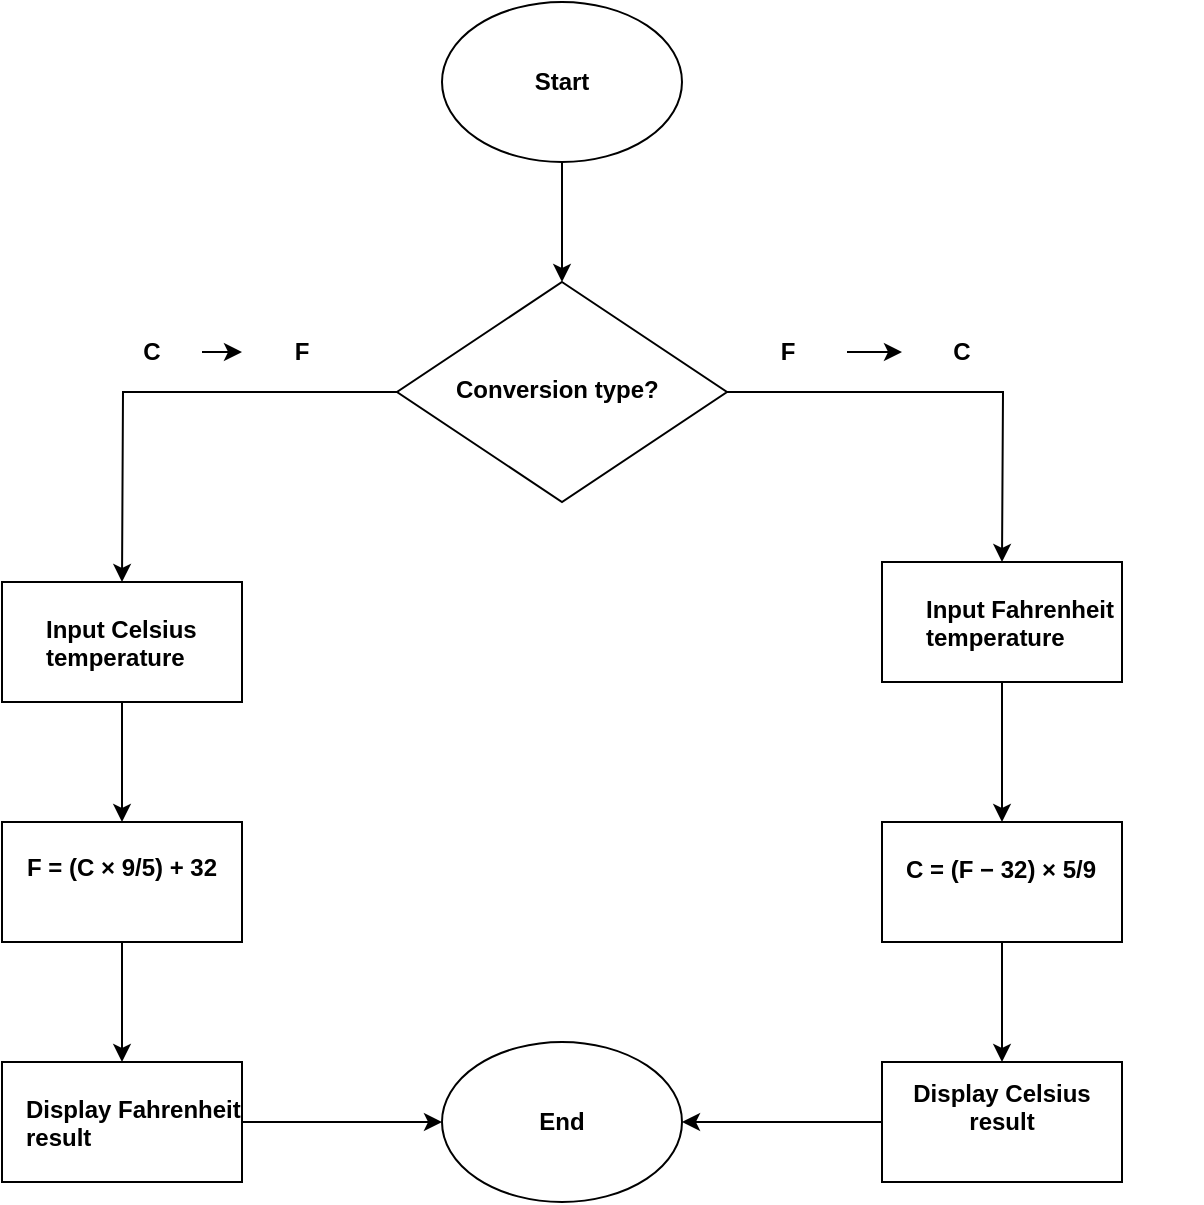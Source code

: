 <mxfile version="28.1.1">
  <diagram name="Trang-1" id="57OtDuVGGtOO1k8ljJCp">
    <mxGraphModel dx="1068" dy="446" grid="1" gridSize="10" guides="1" tooltips="1" connect="1" arrows="1" fold="1" page="1" pageScale="1" pageWidth="827" pageHeight="1169" math="0" shadow="0">
      <root>
        <mxCell id="C4vQ7SFBK7eT4EbtGo5W-0" />
        <mxCell id="C4vQ7SFBK7eT4EbtGo5W-1" parent="C4vQ7SFBK7eT4EbtGo5W-0" />
        <mxCell id="qR8YceTMyiyLwritScN6-1" style="edgeStyle=orthogonalEdgeStyle;rounded=0;orthogonalLoop=1;jettySize=auto;html=1;" edge="1" parent="C4vQ7SFBK7eT4EbtGo5W-1" source="qR8YceTMyiyLwritScN6-0" target="qR8YceTMyiyLwritScN6-2">
          <mxGeometry relative="1" as="geometry">
            <mxPoint x="350" y="200" as="targetPoint" />
          </mxGeometry>
        </mxCell>
        <mxCell id="qR8YceTMyiyLwritScN6-0" value="" style="ellipse;whiteSpace=wrap;html=1;" vertex="1" parent="C4vQ7SFBK7eT4EbtGo5W-1">
          <mxGeometry x="290" y="30" width="120" height="80" as="geometry" />
        </mxCell>
        <mxCell id="qR8YceTMyiyLwritScN6-4" style="edgeStyle=orthogonalEdgeStyle;rounded=0;orthogonalLoop=1;jettySize=auto;html=1;" edge="1" parent="C4vQ7SFBK7eT4EbtGo5W-1" source="qR8YceTMyiyLwritScN6-2">
          <mxGeometry relative="1" as="geometry">
            <mxPoint x="130" y="320" as="targetPoint" />
          </mxGeometry>
        </mxCell>
        <mxCell id="qR8YceTMyiyLwritScN6-5" style="edgeStyle=orthogonalEdgeStyle;rounded=0;orthogonalLoop=1;jettySize=auto;html=1;" edge="1" parent="C4vQ7SFBK7eT4EbtGo5W-1" source="qR8YceTMyiyLwritScN6-2">
          <mxGeometry relative="1" as="geometry">
            <mxPoint x="570" y="310" as="targetPoint" />
          </mxGeometry>
        </mxCell>
        <mxCell id="qR8YceTMyiyLwritScN6-2" value="" style="rhombus;whiteSpace=wrap;html=1;" vertex="1" parent="C4vQ7SFBK7eT4EbtGo5W-1">
          <mxGeometry x="267.5" y="170" width="165" height="110" as="geometry" />
        </mxCell>
        <mxCell id="qR8YceTMyiyLwritScN6-3" style="edgeStyle=orthogonalEdgeStyle;rounded=0;orthogonalLoop=1;jettySize=auto;html=1;exitX=0.5;exitY=1;exitDx=0;exitDy=0;" edge="1" parent="C4vQ7SFBK7eT4EbtGo5W-1" source="qR8YceTMyiyLwritScN6-2" target="qR8YceTMyiyLwritScN6-2">
          <mxGeometry relative="1" as="geometry" />
        </mxCell>
        <mxCell id="qR8YceTMyiyLwritScN6-8" style="edgeStyle=orthogonalEdgeStyle;rounded=0;orthogonalLoop=1;jettySize=auto;html=1;" edge="1" parent="C4vQ7SFBK7eT4EbtGo5W-1" source="qR8YceTMyiyLwritScN6-6">
          <mxGeometry relative="1" as="geometry">
            <mxPoint x="130" y="440" as="targetPoint" />
          </mxGeometry>
        </mxCell>
        <mxCell id="qR8YceTMyiyLwritScN6-6" value="" style="rounded=0;whiteSpace=wrap;html=1;" vertex="1" parent="C4vQ7SFBK7eT4EbtGo5W-1">
          <mxGeometry x="70" y="320" width="120" height="60" as="geometry" />
        </mxCell>
        <mxCell id="qR8YceTMyiyLwritScN6-9" style="edgeStyle=orthogonalEdgeStyle;rounded=0;orthogonalLoop=1;jettySize=auto;html=1;" edge="1" parent="C4vQ7SFBK7eT4EbtGo5W-1" source="qR8YceTMyiyLwritScN6-7">
          <mxGeometry relative="1" as="geometry">
            <mxPoint x="570" y="440" as="targetPoint" />
          </mxGeometry>
        </mxCell>
        <mxCell id="qR8YceTMyiyLwritScN6-7" value="" style="rounded=0;whiteSpace=wrap;html=1;" vertex="1" parent="C4vQ7SFBK7eT4EbtGo5W-1">
          <mxGeometry x="510" y="310" width="120" height="60" as="geometry" />
        </mxCell>
        <mxCell id="qR8YceTMyiyLwritScN6-12" style="edgeStyle=orthogonalEdgeStyle;rounded=0;orthogonalLoop=1;jettySize=auto;html=1;" edge="1" parent="C4vQ7SFBK7eT4EbtGo5W-1" source="qR8YceTMyiyLwritScN6-10">
          <mxGeometry relative="1" as="geometry">
            <mxPoint x="130" y="560" as="targetPoint" />
          </mxGeometry>
        </mxCell>
        <mxCell id="qR8YceTMyiyLwritScN6-10" value="&#xa;&lt;strong data-end=&quot;361&quot; data-start=&quot;339&quot;&gt;F = (C × 9/5) + 32&lt;/strong&gt; &#xa;&#xa;" style="rounded=0;whiteSpace=wrap;html=1;" vertex="1" parent="C4vQ7SFBK7eT4EbtGo5W-1">
          <mxGeometry x="70" y="440" width="120" height="60" as="geometry" />
        </mxCell>
        <mxCell id="qR8YceTMyiyLwritScN6-13" style="edgeStyle=orthogonalEdgeStyle;rounded=0;orthogonalLoop=1;jettySize=auto;html=1;" edge="1" parent="C4vQ7SFBK7eT4EbtGo5W-1" source="qR8YceTMyiyLwritScN6-11" target="qR8YceTMyiyLwritScN6-14">
          <mxGeometry relative="1" as="geometry">
            <mxPoint x="570" y="560" as="targetPoint" />
          </mxGeometry>
        </mxCell>
        <mxCell id="qR8YceTMyiyLwritScN6-11" value="" style="rounded=0;whiteSpace=wrap;html=1;" vertex="1" parent="C4vQ7SFBK7eT4EbtGo5W-1">
          <mxGeometry x="510" y="440" width="120" height="60" as="geometry" />
        </mxCell>
        <mxCell id="qR8YceTMyiyLwritScN6-18" style="edgeStyle=orthogonalEdgeStyle;rounded=0;orthogonalLoop=1;jettySize=auto;html=1;entryX=1;entryY=0.5;entryDx=0;entryDy=0;" edge="1" parent="C4vQ7SFBK7eT4EbtGo5W-1" source="qR8YceTMyiyLwritScN6-14" target="qR8YceTMyiyLwritScN6-16">
          <mxGeometry relative="1" as="geometry" />
        </mxCell>
        <mxCell id="qR8YceTMyiyLwritScN6-14" value="&#xa;Display Celsius result &#xa;&#xa;" style="rounded=0;whiteSpace=wrap;html=1;fontStyle=1" vertex="1" parent="C4vQ7SFBK7eT4EbtGo5W-1">
          <mxGeometry x="510" y="560" width="120" height="60" as="geometry" />
        </mxCell>
        <mxCell id="qR8YceTMyiyLwritScN6-17" style="edgeStyle=orthogonalEdgeStyle;rounded=0;orthogonalLoop=1;jettySize=auto;html=1;entryX=0;entryY=0.5;entryDx=0;entryDy=0;" edge="1" parent="C4vQ7SFBK7eT4EbtGo5W-1" source="qR8YceTMyiyLwritScN6-15" target="qR8YceTMyiyLwritScN6-16">
          <mxGeometry relative="1" as="geometry" />
        </mxCell>
        <mxCell id="qR8YceTMyiyLwritScN6-15" value="" style="rounded=0;whiteSpace=wrap;html=1;" vertex="1" parent="C4vQ7SFBK7eT4EbtGo5W-1">
          <mxGeometry x="70" y="560" width="120" height="60" as="geometry" />
        </mxCell>
        <mxCell id="qR8YceTMyiyLwritScN6-16" value="" style="ellipse;whiteSpace=wrap;html=1;" vertex="1" parent="C4vQ7SFBK7eT4EbtGo5W-1">
          <mxGeometry x="290" y="550" width="120" height="80" as="geometry" />
        </mxCell>
        <mxCell id="qR8YceTMyiyLwritScN6-19" value="Start" style="text;html=1;align=center;verticalAlign=middle;whiteSpace=wrap;rounded=0;fontStyle=1" vertex="1" parent="C4vQ7SFBK7eT4EbtGo5W-1">
          <mxGeometry x="320" y="55" width="60" height="30" as="geometry" />
        </mxCell>
        <mxCell id="qR8YceTMyiyLwritScN6-20" value="Conversion type?" style="text;whiteSpace=wrap;html=1;fontStyle=1" vertex="1" parent="C4vQ7SFBK7eT4EbtGo5W-1">
          <mxGeometry x="295" y="210" width="110" height="30" as="geometry" />
        </mxCell>
        <mxCell id="qR8YceTMyiyLwritScN6-21" value="C" style="text;html=1;align=center;verticalAlign=middle;whiteSpace=wrap;rounded=0;fontStyle=1" vertex="1" parent="C4vQ7SFBK7eT4EbtGo5W-1">
          <mxGeometry x="120" y="190" width="50" height="30" as="geometry" />
        </mxCell>
        <mxCell id="qR8YceTMyiyLwritScN6-22" value="F" style="text;html=1;align=center;verticalAlign=middle;whiteSpace=wrap;rounded=0;fontStyle=1" vertex="1" parent="C4vQ7SFBK7eT4EbtGo5W-1">
          <mxGeometry x="190" y="190" width="60" height="30" as="geometry" />
        </mxCell>
        <mxCell id="qR8YceTMyiyLwritScN6-23" value="" style="endArrow=classic;html=1;rounded=0;" edge="1" parent="C4vQ7SFBK7eT4EbtGo5W-1" source="qR8YceTMyiyLwritScN6-21" target="qR8YceTMyiyLwritScN6-22">
          <mxGeometry width="50" height="50" relative="1" as="geometry">
            <mxPoint x="390" y="310" as="sourcePoint" />
            <mxPoint x="440" y="260" as="targetPoint" />
          </mxGeometry>
        </mxCell>
        <mxCell id="qR8YceTMyiyLwritScN6-25" value="F" style="text;html=1;align=center;verticalAlign=middle;whiteSpace=wrap;rounded=0;fontStyle=1" vertex="1" parent="C4vQ7SFBK7eT4EbtGo5W-1">
          <mxGeometry x="432.5" y="190" width="60" height="30" as="geometry" />
        </mxCell>
        <mxCell id="qR8YceTMyiyLwritScN6-27" value="C" style="text;html=1;align=center;verticalAlign=middle;whiteSpace=wrap;rounded=0;fontStyle=1" vertex="1" parent="C4vQ7SFBK7eT4EbtGo5W-1">
          <mxGeometry x="520" y="190" width="60" height="30" as="geometry" />
        </mxCell>
        <mxCell id="qR8YceTMyiyLwritScN6-28" value="" style="endArrow=classic;html=1;rounded=0;exitX=1;exitY=0.5;exitDx=0;exitDy=0;entryX=0;entryY=0.5;entryDx=0;entryDy=0;" edge="1" parent="C4vQ7SFBK7eT4EbtGo5W-1" source="qR8YceTMyiyLwritScN6-25" target="qR8YceTMyiyLwritScN6-27">
          <mxGeometry width="50" height="50" relative="1" as="geometry">
            <mxPoint x="160" y="160" as="sourcePoint" />
            <mxPoint x="210" y="110" as="targetPoint" />
          </mxGeometry>
        </mxCell>
        <mxCell id="qR8YceTMyiyLwritScN6-29" value="Input Celsius temperature" style="text;whiteSpace=wrap;html=1;fontStyle=1" vertex="1" parent="C4vQ7SFBK7eT4EbtGo5W-1">
          <mxGeometry x="90" y="330" width="150" height="60" as="geometry" />
        </mxCell>
        <mxCell id="qR8YceTMyiyLwritScN6-30" value="Display Fahrenheit result" style="text;whiteSpace=wrap;html=1;fontStyle=1" vertex="1" parent="C4vQ7SFBK7eT4EbtGo5W-1">
          <mxGeometry x="80" y="570" width="130" height="40" as="geometry" />
        </mxCell>
        <mxCell id="qR8YceTMyiyLwritScN6-31" value="Input Fahrenheit temperature" style="text;whiteSpace=wrap;html=1;fontStyle=1" vertex="1" parent="C4vQ7SFBK7eT4EbtGo5W-1">
          <mxGeometry x="530" y="320" width="140" height="30" as="geometry" />
        </mxCell>
        <mxCell id="qR8YceTMyiyLwritScN6-32" value="C = (F − 32) × 5/9" style="text;whiteSpace=wrap;html=1;fontStyle=1" vertex="1" parent="C4vQ7SFBK7eT4EbtGo5W-1">
          <mxGeometry x="520" y="450" width="130" height="40" as="geometry" />
        </mxCell>
        <mxCell id="qR8YceTMyiyLwritScN6-33" value="End" style="text;html=1;align=center;verticalAlign=middle;whiteSpace=wrap;rounded=0;fontStyle=1" vertex="1" parent="C4vQ7SFBK7eT4EbtGo5W-1">
          <mxGeometry x="320" y="570" width="60" height="40" as="geometry" />
        </mxCell>
      </root>
    </mxGraphModel>
  </diagram>
</mxfile>
